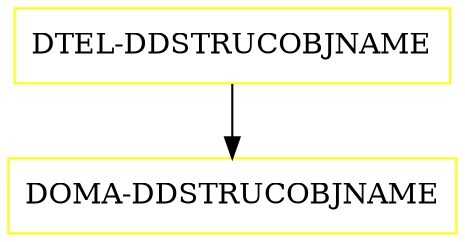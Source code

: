 digraph G {
  "DTEL-DDSTRUCOBJNAME" [shape=box,color=yellow];
  "DOMA-DDSTRUCOBJNAME" [shape=box,color=yellow,URL="./DOMA_DDSTRUCOBJNAME.html"];
  "DTEL-DDSTRUCOBJNAME" -> "DOMA-DDSTRUCOBJNAME";
}
